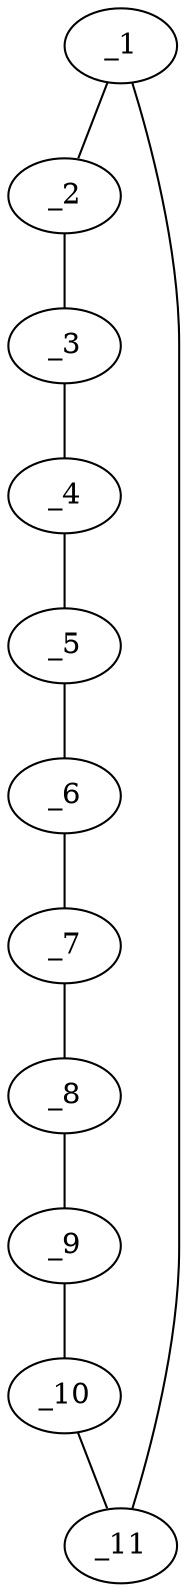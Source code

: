 graph molid650800 {
	_1	 [charge=0,
		chem=5,
		symbol="S  ",
		x="3.7567",
		y="-1.7388"];
	_2	 [charge=0,
		chem=1,
		symbol="C  ",
		x="2.7972",
		y="-1.4571"];
	_1 -- _2	 [valence=1];
	_11	 [charge=0,
		chem=1,
		symbol="C  ",
		x="4.7162",
		y="-1.4571"];
	_1 -- _11	 [valence=1];
	_3	 [charge=0,
		chem=1,
		symbol="C  ",
		x="2.1423",
		y="-0.7013"];
	_2 -- _3	 [valence=1];
	_4	 [charge=0,
		chem=5,
		symbol="S  ",
		x=2,
		y="0.2885"];
	_3 -- _4	 [valence=1];
	_5	 [charge=0,
		chem=1,
		symbol="C  ",
		x="2.4154",
		y="1.1981"];
	_4 -- _5	 [valence=1];
	_6	 [charge=0,
		chem=1,
		symbol="C  ",
		x="3.2567",
		y="1.7388"];
	_5 -- _6	 [valence=1];
	_7	 [charge=0,
		chem=5,
		symbol="S  ",
		x="4.2567",
		y="1.7388"];
	_6 -- _7	 [valence=1];
	_8	 [charge=0,
		chem=1,
		symbol="C  ",
		x="5.0979",
		y="1.1982"];
	_7 -- _8	 [valence=1];
	_9	 [charge=0,
		chem=1,
		symbol="C  ",
		x="5.5133",
		y="0.2885"];
	_8 -- _9	 [valence=1];
	_10	 [charge=0,
		chem=5,
		symbol="S  ",
		x="5.371",
		y="-0.7013"];
	_9 -- _10	 [valence=1];
	_10 -- _11	 [valence=1];
}
